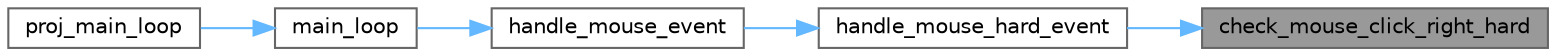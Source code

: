 digraph "check_mouse_click_right_hard"
{
 // LATEX_PDF_SIZE
  bgcolor="transparent";
  edge [fontname=Helvetica,fontsize=10,labelfontname=Helvetica,labelfontsize=10];
  node [fontname=Helvetica,fontsize=10,shape=box,height=0.2,width=0.4];
  rankdir="RL";
  Node1 [label="check_mouse_click_right_hard",height=0.2,width=0.4,color="gray40", fillcolor="grey60", style="filled", fontcolor="black",tooltip="This function checks for a right mouse click in the hard mode."];
  Node1 -> Node2 [dir="back",color="steelblue1",style="solid"];
  Node2 [label="handle_mouse_hard_event",height=0.2,width=0.4,color="grey40", fillcolor="white", style="filled",URL="$mouse__event__handler_8c.html#a35b9963213ab414b29e79900673455a5",tooltip="This function handles the mouse event that occurs in the hard game mode."];
  Node2 -> Node3 [dir="back",color="steelblue1",style="solid"];
  Node3 [label="handle_mouse_event",height=0.2,width=0.4,color="grey40", fillcolor="white", style="filled",URL="$mouse__event__handler_8c.html#a2b4320aed33d44e042e51170d7ab66f3",tooltip="This function handles mouse events based on the current program state."];
  Node3 -> Node4 [dir="back",color="steelblue1",style="solid"];
  Node4 [label="main_loop",height=0.2,width=0.4,color="grey40", fillcolor="white", style="filled",URL="$int__manager_8c.html#a24285aea4a27f96c321b2628788e9a57",tooltip="Main loop of the system. This function enters the main loop of the system and continuously waits for ..."];
  Node4 -> Node5 [dir="back",color="steelblue1",style="solid"];
  Node5 [label="proj_main_loop",height=0.2,width=0.4,color="grey40", fillcolor="white", style="filled",URL="$main_8c.html#a2a16f651eccbd248e1ad3b3b924b143b",tooltip=" "];
}
